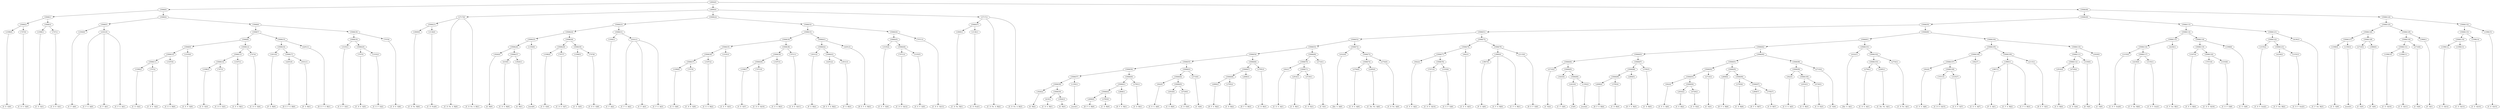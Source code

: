 digraph sample{
"L3398(0)"->"[C  E  G](0)"
"L747(0)"->"[C  D  E  G](0)"
"L5068(2)"->"L3398(0)"
"L5068(2)"->"L747(0)"
"L3398(1)"->"[C  E  G](1)"
"L747(1)"->"[C  D  E  G](1)"
"L5068(3)"->"L3398(1)"
"L5068(3)"->"L747(1)"
"L5068(1)"->"L5068(2)"
"L5068(1)"->"L5068(3)"
"L3304(0)"->"[C  F  A](0)"
"L4341(0)"->"[C  F  G  A](0)"
"L4341(0)"->"[C  F  A](1)"
"L4341(0)"->"[C  F  G  A](1)"
"L5068(5)"->"L3304(0)"
"L5068(5)"->"L4341(0)"
"L3398(2)"->"[C  E  G](2)"
"L747(2)"->"[C  D  E  G](2)"
"L5068(11)"->"L3398(2)"
"L5068(11)"->"L747(2)"
"L3187(0)"->"[C  E  G  B](0)"
"L5068(10)"->"L5068(11)"
"L5068(10)"->"L3187(0)"
"L3335(0)"->"[C  E  F  G](0)"
"L5068(9)"->"L5068(10)"
"L5068(9)"->"L3335(0)"
"L3398(3)"->"[C  E  G](3)"
"L747(3)"->"[C  D  E  G](3)"
"L5068(14)"->"L3398(3)"
"L5068(14)"->"L747(3)"
"L3187(1)"->"[C  E  G  B](1)"
"L5068(13)"->"L5068(14)"
"L5068(13)"->"L3187(1)"
"L747(4)"->"[C  D  E  G](4)"
"L5068(12)"->"L5068(13)"
"L5068(12)"->"L747(4)"
"L5068(8)"->"L5068(9)"
"L5068(8)"->"L5068(12)"
"L3031(0)"->"[F  G  B](0)"
"L4291(0)"->"[D  E  F  G  B](0)"
"L3031(1)"->"[F  G  B](1)"
"L5068(17)"->"L4291(0)"
"L5068(17)"->"L3031(1)"
"L5068(16)"->"L3031(0)"
"L5068(16)"->"L5068(17)"
"L4291(1)"->"[D  E  F  G  B](1)"
"L5068(15)"->"L5068(16)"
"L5068(15)"->"L4291(1)"
"L5068(7)"->"L5068(8)"
"L5068(7)"->"L5068(15)"
"L3335(1)"->"[C  E  F  G](1)"
"L747(5)"->"[C  D  E  G](5)"
"L3335(2)"->"[C  E  F  G](2)"
"L5068(20)"->"L747(5)"
"L5068(20)"->"L3335(2)"
"L5068(19)"->"L3335(1)"
"L5068(19)"->"L5068(20)"
"L747(6)"->"[C  D  E  G](6)"
"L5068(18)"->"L5068(19)"
"L5068(18)"->"L747(6)"
"L5068(6)"->"L5068(7)"
"L5068(6)"->"L5068(18)"
"L5068(4)"->"L5068(5)"
"L5068(4)"->"L5068(6)"
"L5068(0)"->"L5068(1)"
"L5068(0)"->"L5068(4)"
"L3069(0)"->"[C  D  Fis  B](0)"
"L3136(0)"->"[C  D  Fis](0)"
"L5068(21)"->"L3069(0)"
"L5068(21)"->"L3136(0)"
"L3717(0)"->"[C  D  Fis  A  B](0)"
"L3717(0)"->"L5068(21)"
"L3717(0)"->"[C  D  Fis  A  B](1)"
"L3926(0)"->"[G  B](0)"
"L619(0)"->"[C  D  G  B](0)"
"L3926(1)"->"[G  B](1)"
"L5068(27)"->"L619(0)"
"L5068(27)"->"L3926(1)"
"L5068(26)"->"L3926(0)"
"L5068(26)"->"L5068(27)"
"L1350(0)"->"[rest](0)"
"L5068(25)"->"L5068(26)"
"L5068(25)"->"L1350(0)"
"L3398(4)"->"[C  E  G](4)"
"L747(7)"->"[C  D  E  G](7)"
"L5068(29)"->"L3398(4)"
"L5068(29)"->"L747(7)"
"L3398(5)"->"[C  E  G](5)"
"L747(8)"->"[C  D  E  G](8)"
"L5068(30)"->"L3398(5)"
"L5068(30)"->"L747(8)"
"L5068(28)"->"L5068(29)"
"L5068(28)"->"L5068(30)"
"L5068(24)"->"L5068(25)"
"L5068(24)"->"L5068(28)"
"L3304(1)"->"[C  F  A](2)"
"L4341(1)"->"[C  F  G  A](2)"
"L4341(1)"->"[C  F  A](3)"
"L4341(1)"->"[C  F  G  A](3)"
"L5068(31)"->"L3304(1)"
"L5068(31)"->"L4341(1)"
"L5068(23)"->"L5068(24)"
"L5068(23)"->"L5068(31)"
"L3398(6)"->"[C  E  G](6)"
"L747(9)"->"[C  D  E  G](9)"
"L5068(37)"->"L3398(6)"
"L5068(37)"->"L747(9)"
"L3187(2)"->"[C  E  G  B](2)"
"L5068(36)"->"L5068(37)"
"L5068(36)"->"L3187(2)"
"L3335(3)"->"[C  E  F  G](3)"
"L5068(35)"->"L5068(36)"
"L5068(35)"->"L3335(3)"
"L3398(7)"->"[C  E  G](7)"
"L747(10)"->"[C  D  E  G](10)"
"L5068(40)"->"L3398(7)"
"L5068(40)"->"L747(10)"
"L3187(3)"->"[C  E  G  B](3)"
"L5068(39)"->"L5068(40)"
"L5068(39)"->"L3187(3)"
"L747(11)"->"[C  D  E  G](11)"
"L5068(38)"->"L5068(39)"
"L5068(38)"->"L747(11)"
"L5068(34)"->"L5068(35)"
"L5068(34)"->"L5068(38)"
"L3031(2)"->"[F  G  B](2)"
"L4291(2)"->"[D  E  F  G  B](2)"
"L3031(3)"->"[F  G  B](3)"
"L5068(43)"->"L4291(2)"
"L5068(43)"->"L3031(3)"
"L5068(42)"->"L3031(2)"
"L5068(42)"->"L5068(43)"
"L4291(3)"->"[D  E  F  G  B](3)"
"L5068(41)"->"L5068(42)"
"L5068(41)"->"L4291(3)"
"L5068(33)"->"L5068(34)"
"L5068(33)"->"L5068(41)"
"L3335(4)"->"[C  E  F  G](4)"
"L747(12)"->"[C  D  E  G](12)"
"L3335(5)"->"[C  E  F  G](5)"
"L5068(46)"->"L747(12)"
"L5068(46)"->"L3335(5)"
"L5068(45)"->"L3335(4)"
"L5068(45)"->"L5068(46)"
"L747(13)"->"[C  D  E  G](13)"
"L5068(44)"->"L5068(45)"
"L5068(44)"->"L747(13)"
"L5068(32)"->"L5068(33)"
"L5068(32)"->"L5068(44)"
"L5068(22)"->"L5068(23)"
"L5068(22)"->"L5068(32)"
"L3069(1)"->"[C  D  Fis  B](1)"
"L3136(1)"->"[C  D  Fis](1)"
"L5068(47)"->"L3069(1)"
"L5068(47)"->"L3136(1)"
"L3717(1)"->"[C  D  Fis  A  B](2)"
"L3717(1)"->"L5068(47)"
"L3717(1)"->"[C  D  Fis  A  B](3)"
"L4890(0)"->"L3717(0)"
"L4890(0)"->"L5068(22)"
"L4890(0)"->"L3717(1)"
"L3926(2)"->"[G  B](2)"
"L619(1)"->"[C  D  G  B](1)"
"L3926(3)"->"[G  B](3)"
"L5068(59)"->"L619(1)"
"L5068(59)"->"L3926(3)"
"L5068(58)"->"L3926(2)"
"L5068(58)"->"L5068(59)"
"L1350(1)"->"[rest](1)"
"L5068(57)"->"L5068(58)"
"L5068(57)"->"L1350(1)"
"L2808(0)"->"[D  F  G  B](0)"
"L3785(0)"->"[C  D  B](0)"
"L5068(62)"->"L2808(0)"
"L5068(62)"->"L3785(0)"
"L2808(1)"->"[D  F  G  B](1)"
"L5068(61)"->"L5068(62)"
"L5068(61)"->"L2808(1)"
"L3785(1)"->"[C  D  B](1)"
"L5068(60)"->"L5068(61)"
"L5068(60)"->"L3785(1)"
"L5068(56)"->"L5068(57)"
"L5068(56)"->"L5068(60)"
"L942(0)"->"[C  E  G  A](0)"
"L2916(0)"->"[C  E  B](0)"
"L4729(0)"->"[C  D  E](0)"
"L5068(65)"->"L2916(0)"
"L5068(65)"->"L4729(0)"
"L5068(64)"->"L942(0)"
"L5068(64)"->"L5068(65)"
"L2710(0)"->"[C  E](0)"
"L5068(63)"->"L5068(64)"
"L5068(63)"->"L2710(0)"
"L5068(55)"->"L5068(56)"
"L5068(55)"->"L5068(63)"
"L2808(2)"->"[D  F  G  B](2)"
"L3785(2)"->"[C  D  B](2)"
"L5068(68)"->"L2808(2)"
"L5068(68)"->"L3785(2)"
"L2808(3)"->"[D  F  G  B](3)"
"L5068(67)"->"L5068(68)"
"L5068(67)"->"L2808(3)"
"L3785(3)"->"[C  D  B](3)"
"L5068(66)"->"L5068(67)"
"L5068(66)"->"L3785(3)"
"L5068(54)"->"L5068(55)"
"L5068(54)"->"L5068(66)"
"L942(1)"->"[C  E  G  A](1)"
"L2916(1)"->"[C  E  B](1)"
"L4729(1)"->"[C  D  E](1)"
"L5068(71)"->"L2916(1)"
"L5068(71)"->"L4729(1)"
"L5068(70)"->"L942(1)"
"L5068(70)"->"L5068(71)"
"L2710(1)"->"[C  E](1)"
"L5068(69)"->"L5068(70)"
"L5068(69)"->"L2710(1)"
"L5068(53)"->"L5068(54)"
"L5068(53)"->"L5068(69)"
"L4322(0)"->"[Dis  G  A](0)"
"L2794(0)"->"[C  D  G  A](0)"
"L2285(0)"->"[C  Dis  Fis  A](0)"
"L5068(74)"->"L2794(0)"
"L5068(74)"->"L2285(0)"
"L2754(0)"->"[C  D  Fis  A](0)"
"L5068(73)"->"L5068(74)"
"L5068(73)"->"L2754(0)"
"L5068(72)"->"L4322(0)"
"L5068(72)"->"L5068(73)"
"L5068(52)"->"L5068(53)"
"L5068(52)"->"L5068(72)"
"L942(2)"->"[C  E  G  A](2)"
"L747(14)"->"[C  D  E  G](14)"
"L3335(6)"->"[C  E  F  G](6)"
"L5068(78)"->"L747(14)"
"L5068(78)"->"L3335(6)"
"L5068(77)"->"L942(2)"
"L5068(77)"->"L5068(78)"
"L942(3)"->"[C  E  G  A](3)"
"L5068(76)"->"L5068(77)"
"L5068(76)"->"L942(3)"
"L3967(0)"->"[F  G  A](0)"
"L3980(0)"->"[C  F  G  B](0)"
"L3980(0)"->"L3967(0)"
"L3980(0)"->"[C  F  G  B](1)"
"L2115(0)"->"[D  E  F  G](0)"
"L5068(79)"->"L3980(0)"
"L5068(79)"->"L2115(0)"
"L5068(75)"->"L5068(76)"
"L5068(75)"->"L5068(79)"
"L5068(51)"->"L5068(52)"
"L5068(51)"->"L5068(75)"
"L2710(2)"->"[C  E](2)"
"L3025(0)"->"[C  F  G](0)"
"L2423(0)"->"[C](0)"
"L1350(2)"->"[rest](2)"
"L5068(86)"->"L2423(0)"
"L5068(86)"->"L1350(2)"
"L5068(85)"->"L3025(0)"
"L5068(85)"->"L5068(86)"
"L5068(84)"->"L2710(2)"
"L5068(84)"->"L5068(85)"
"L2808(4)"->"[D  F  G  B](4)"
"L3785(4)"->"[C  D  B](4)"
"L5068(89)"->"L2808(4)"
"L5068(89)"->"L3785(4)"
"L2808(5)"->"[D  F  G  B](5)"
"L5068(88)"->"L5068(89)"
"L5068(88)"->"L2808(5)"
"L3785(5)"->"[C  D  B](5)"
"L5068(87)"->"L5068(88)"
"L5068(87)"->"L3785(5)"
"L5068(83)"->"L5068(84)"
"L5068(83)"->"L5068(87)"
"L942(4)"->"[C  E  G  A](4)"
"L2916(2)"->"[C  E  B](2)"
"L4729(2)"->"[C  D  E](2)"
"L5068(94)"->"L2916(2)"
"L5068(94)"->"L4729(2)"
"L5068(93)"->"L942(4)"
"L5068(93)"->"L5068(94)"
"L2710(3)"->"[C  E](3)"
"L5068(92)"->"L5068(93)"
"L5068(92)"->"L2710(3)"
"L2808(6)"->"[D  F  G  B](6)"
"L3785(6)"->"[C  D  B](6)"
"L2808(7)"->"[D  F  G  B](7)"
"L3785(7)"->"[C  D  B](7)"
"L5068(97)"->"L2808(7)"
"L5068(97)"->"L3785(7)"
"L5068(96)"->"L3785(6)"
"L5068(96)"->"L5068(97)"
"L5068(95)"->"L2808(6)"
"L5068(95)"->"L5068(96)"
"L5068(91)"->"L5068(92)"
"L5068(91)"->"L5068(95)"
"L942(5)"->"[C  E  G  A](5)"
"L2916(3)"->"[C  E  B](3)"
"L4729(3)"->"[C  D  E](3)"
"L5068(100)"->"L2916(3)"
"L5068(100)"->"L4729(3)"
"L5068(99)"->"L942(5)"
"L5068(99)"->"L5068(100)"
"L2710(4)"->"[C  E](4)"
"L5068(98)"->"L5068(99)"
"L5068(98)"->"L2710(4)"
"L5068(90)"->"L5068(91)"
"L5068(90)"->"L5068(98)"
"L5068(82)"->"L5068(83)"
"L5068(82)"->"L5068(90)"
"L4322(1)"->"[Dis  G  A](1)"
"L2794(1)"->"[C  D  G  A](1)"
"L2285(1)"->"[C  Dis  Fis  A](1)"
"L5068(103)"->"L2794(1)"
"L5068(103)"->"L2285(1)"
"L2754(1)"->"[C  D  Fis  A](1)"
"L5068(102)"->"L5068(103)"
"L5068(102)"->"L2754(1)"
"L5068(101)"->"L4322(1)"
"L5068(101)"->"L5068(102)"
"L5068(81)"->"L5068(82)"
"L5068(81)"->"L5068(101)"
"L942(6)"->"[C  E  G  A](6)"
"L747(15)"->"[C  D  E  G](15)"
"L3335(7)"->"[C  E  F  G](7)"
"L5068(108)"->"L747(15)"
"L5068(108)"->"L3335(7)"
"L5068(107)"->"L942(6)"
"L5068(107)"->"L5068(108)"
"L942(7)"->"[C  E  G  A](7)"
"L5068(106)"->"L5068(107)"
"L5068(106)"->"L942(7)"
"L3967(1)"->"[F  G  A](1)"
"L3980(1)"->"[C  F  G  B](2)"
"L3980(1)"->"L3967(1)"
"L3980(1)"->"[C  F  G  B](3)"
"L2115(1)"->"[D  E  F  G](1)"
"L5068(109)"->"L3980(1)"
"L5068(109)"->"L2115(1)"
"L5068(105)"->"L5068(106)"
"L5068(105)"->"L5068(109)"
"L2916(4)"->"[C  E  B](4)"
"L4729(4)"->"[C  D  E](4)"
"L5068(112)"->"L2916(4)"
"L5068(112)"->"L4729(4)"
"L3339(0)"->"[E  F](0)"
"L5068(111)"->"L5068(112)"
"L5068(111)"->"L3339(0)"
"L2929(0)"->"[C  G](0)"
"L5068(110)"->"L5068(111)"
"L5068(110)"->"L2929(0)"
"L5068(104)"->"L5068(105)"
"L5068(104)"->"L5068(110)"
"L5068(80)"->"L5068(81)"
"L5068(80)"->"L5068(104)"
"L5068(50)"->"L5068(51)"
"L5068(50)"->"L5068(80)"
"L3155(0)"->"[C  D  F  Gis](0)"
"L4236(0)"->"[C  F  Gis  B](0)"
"L3155(1)"->"[C  D  F  Gis](1)"
"L5068(117)"->"L4236(0)"
"L5068(117)"->"L3155(1)"
"L5068(116)"->"L3155(0)"
"L5068(116)"->"L5068(117)"
"L4236(1)"->"[C  F  Gis  B](1)"
"L5068(115)"->"L5068(116)"
"L5068(115)"->"L4236(1)"
"L3187(4)"->"[C  E  G  B](4)"
"L747(16)"->"[C  D  E  G](16)"
"L3335(8)"->"[C  E  F  G](8)"
"L5068(120)"->"L747(16)"
"L5068(120)"->"L3335(8)"
"L5068(119)"->"L3187(4)"
"L5068(119)"->"L5068(120)"
"L3398(8)"->"[C  E  G](8)"
"L5068(118)"->"L5068(119)"
"L5068(118)"->"L3398(8)"
"L5068(114)"->"L5068(115)"
"L5068(114)"->"L5068(118)"
"L3155(2)"->"[C  D  F  Gis](2)"
"L4236(2)"->"[C  F  Gis  B](2)"
"L3155(3)"->"[C  D  F  Gis](3)"
"L5068(123)"->"L4236(2)"
"L5068(123)"->"L3155(3)"
"L5068(122)"->"L3155(2)"
"L5068(122)"->"L5068(123)"
"L4236(3)"->"[C  F  Gis  B](3)"
"L5068(121)"->"L5068(122)"
"L5068(121)"->"L4236(3)"
"L5068(113)"->"L5068(114)"
"L5068(113)"->"L5068(121)"
"L5068(49)"->"L5068(50)"
"L5068(49)"->"L5068(113)"
"L3398(9)"->"[C  E  G](9)"
"L1350(3)"->"[rest](3)"
"L5068(127)"->"L3398(9)"
"L5068(127)"->"L1350(3)"
"L2710(5)"->"[C  E](5)"
"L3968(0)"->"[F  G](0)"
"L5068(128)"->"L2710(5)"
"L5068(128)"->"L3968(0)"
"L5068(126)"->"L5068(127)"
"L5068(126)"->"L5068(128)"
"L3398(10)"->"[C  E  G](10)"
"L3398(11)"->"[C  E  G](11)"
"L5068(131)"->"L3398(10)"
"L5068(131)"->"L3398(11)"
"L2710(6)"->"[C  E](6)"
"L5068(130)"->"L5068(131)"
"L5068(130)"->"L2710(6)"
"L3968(1)"->"[F  G](1)"
"L5068(129)"->"L5068(130)"
"L5068(129)"->"L3968(1)"
"L5068(125)"->"L5068(126)"
"L5068(125)"->"L5068(129)"
"L3398(12)"->"[C  E  G](12)"
"L3398(13)"->"[C  E  G](13)"
"L5068(134)"->"L3398(12)"
"L5068(134)"->"L3398(13)"
"L3398(14)"->"[C  E  G](14)"
"L5068(133)"->"L5068(134)"
"L5068(133)"->"L3398(14)"
"L3398(15)"->"[C  E  G](15)"
"L5068(132)"->"L5068(133)"
"L5068(132)"->"L3398(15)"
"L5068(124)"->"L5068(125)"
"L5068(124)"->"L5068(132)"
"L5068(48)"->"L5068(49)"
"L5068(48)"->"L5068(124)"
"L4904(0)"->"L5068(0)"
"L4904(0)"->"L4890(0)"
"L4904(0)"->"L5068(48)"
{rank = min; "L4904(0)"}
{rank = same; "L5068(0)"; "L4890(0)"; "L5068(48)";}
{rank = same; "L5068(1)"; "L5068(4)"; "L3717(0)"; "L5068(22)"; "L3717(1)"; "L5068(49)"; "L5068(124)";}
{rank = same; "L5068(2)"; "L5068(3)"; "L5068(5)"; "L5068(6)"; "L5068(21)"; "L5068(23)"; "L5068(32)"; "L5068(47)"; "L5068(50)"; "L5068(113)"; "L5068(125)"; "L5068(132)";}
{rank = same; "L3398(0)"; "L747(0)"; "L3398(1)"; "L747(1)"; "L3304(0)"; "L4341(0)"; "L5068(7)"; "L5068(18)"; "L3069(0)"; "L3136(0)"; "L5068(24)"; "L5068(31)"; "L5068(33)"; "L5068(44)"; "L3069(1)"; "L3136(1)"; "L5068(51)"; "L5068(80)"; "L5068(114)"; "L5068(121)"; "L5068(126)"; "L5068(129)"; "L5068(133)"; "L3398(15)";}
{rank = same; "L5068(8)"; "L5068(15)"; "L5068(19)"; "L747(6)"; "L5068(25)"; "L5068(28)"; "L3304(1)"; "L4341(1)"; "L5068(34)"; "L5068(41)"; "L5068(45)"; "L747(13)"; "L5068(52)"; "L5068(75)"; "L5068(81)"; "L5068(104)"; "L5068(115)"; "L5068(118)"; "L5068(122)"; "L4236(3)"; "L5068(127)"; "L5068(128)"; "L5068(130)"; "L3968(1)"; "L5068(134)"; "L3398(14)";}
{rank = same; "L5068(9)"; "L5068(12)"; "L5068(16)"; "L4291(1)"; "L3335(1)"; "L5068(20)"; "L5068(26)"; "L1350(0)"; "L5068(29)"; "L5068(30)"; "L5068(35)"; "L5068(38)"; "L5068(42)"; "L4291(3)"; "L3335(4)"; "L5068(46)"; "L5068(53)"; "L5068(72)"; "L5068(76)"; "L5068(79)"; "L5068(82)"; "L5068(101)"; "L5068(105)"; "L5068(110)"; "L5068(116)"; "L4236(1)"; "L5068(119)"; "L3398(8)"; "L3155(2)"; "L5068(123)"; "L3398(9)"; "L1350(3)"; "L2710(5)"; "L3968(0)"; "L5068(131)"; "L2710(6)"; "L3398(12)"; "L3398(13)";}
{rank = same; "L5068(10)"; "L3335(0)"; "L5068(13)"; "L747(4)"; "L3031(0)"; "L5068(17)"; "L747(5)"; "L3335(2)"; "L3926(0)"; "L5068(27)"; "L3398(4)"; "L747(7)"; "L3398(5)"; "L747(8)"; "L5068(36)"; "L3335(3)"; "L5068(39)"; "L747(11)"; "L3031(2)"; "L5068(43)"; "L747(12)"; "L3335(5)"; "L5068(54)"; "L5068(69)"; "L4322(0)"; "L5068(73)"; "L5068(77)"; "L942(3)"; "L3980(0)"; "L2115(0)"; "L5068(83)"; "L5068(90)"; "L4322(1)"; "L5068(102)"; "L5068(106)"; "L5068(109)"; "L5068(111)"; "L2929(0)"; "L3155(0)"; "L5068(117)"; "L3187(4)"; "L5068(120)"; "L4236(2)"; "L3155(3)"; "L3398(10)"; "L3398(11)";}
{rank = same; "L5068(11)"; "L3187(0)"; "L5068(14)"; "L3187(1)"; "L4291(0)"; "L3031(1)"; "L619(0)"; "L3926(1)"; "L5068(37)"; "L3187(2)"; "L5068(40)"; "L3187(3)"; "L4291(2)"; "L3031(3)"; "L5068(55)"; "L5068(66)"; "L5068(70)"; "L2710(1)"; "L5068(74)"; "L2754(0)"; "L942(2)"; "L5068(78)"; "L3967(0)"; "L5068(84)"; "L5068(87)"; "L5068(91)"; "L5068(98)"; "L5068(103)"; "L2754(1)"; "L5068(107)"; "L942(7)"; "L3980(1)"; "L2115(1)"; "L5068(112)"; "L3339(0)"; "L4236(0)"; "L3155(1)"; "L747(16)"; "L3335(8)";}
{rank = same; "L3398(2)"; "L747(2)"; "L3398(3)"; "L747(3)"; "L3398(6)"; "L747(9)"; "L3398(7)"; "L747(10)"; "L5068(56)"; "L5068(63)"; "L5068(67)"; "L3785(3)"; "L942(1)"; "L5068(71)"; "L2794(0)"; "L2285(0)"; "L747(14)"; "L3335(6)"; "L2710(2)"; "L5068(85)"; "L5068(88)"; "L3785(5)"; "L5068(92)"; "L5068(95)"; "L5068(99)"; "L2710(4)"; "L2794(1)"; "L2285(1)"; "L942(6)"; "L5068(108)"; "L3967(1)"; "L2916(4)"; "L4729(4)";}
{rank = same; "L5068(57)"; "L5068(60)"; "L5068(64)"; "L2710(0)"; "L5068(68)"; "L2808(3)"; "L2916(1)"; "L4729(1)"; "L3025(0)"; "L5068(86)"; "L5068(89)"; "L2808(5)"; "L5068(93)"; "L2710(3)"; "L2808(6)"; "L5068(96)"; "L942(5)"; "L5068(100)"; "L747(15)"; "L3335(7)";}
{rank = same; "L5068(58)"; "L1350(1)"; "L5068(61)"; "L3785(1)"; "L942(0)"; "L5068(65)"; "L2808(2)"; "L3785(2)"; "L2423(0)"; "L1350(2)"; "L2808(4)"; "L3785(4)"; "L942(4)"; "L5068(94)"; "L3785(6)"; "L5068(97)"; "L2916(3)"; "L4729(3)";}
{rank = same; "L3926(2)"; "L5068(59)"; "L5068(62)"; "L2808(1)"; "L2916(0)"; "L4729(0)"; "L2916(2)"; "L4729(2)"; "L2808(7)"; "L3785(7)";}
{rank = same; "L619(1)"; "L3926(3)"; "L2808(0)"; "L3785(0)";}
{rank = max; "[C  D  B](0)"; "[C  D  B](1)"; "[C  D  B](2)"; "[C  D  B](3)"; "[C  D  B](4)"; "[C  D  B](5)"; "[C  D  B](6)"; "[C  D  B](7)"; "[C  D  E  G](0)"; "[C  D  E  G](1)"; "[C  D  E  G](10)"; "[C  D  E  G](11)"; "[C  D  E  G](12)"; "[C  D  E  G](13)"; "[C  D  E  G](14)"; "[C  D  E  G](15)"; "[C  D  E  G](16)"; "[C  D  E  G](2)"; "[C  D  E  G](3)"; "[C  D  E  G](4)"; "[C  D  E  G](5)"; "[C  D  E  G](6)"; "[C  D  E  G](7)"; "[C  D  E  G](8)"; "[C  D  E  G](9)"; "[C  D  E](0)"; "[C  D  E](1)"; "[C  D  E](2)"; "[C  D  E](3)"; "[C  D  E](4)"; "[C  D  F  Gis](0)"; "[C  D  F  Gis](1)"; "[C  D  F  Gis](2)"; "[C  D  F  Gis](3)"; "[C  D  Fis  A  B](0)"; "[C  D  Fis  A  B](1)"; "[C  D  Fis  A  B](2)"; "[C  D  Fis  A  B](3)"; "[C  D  Fis  A](0)"; "[C  D  Fis  A](1)"; "[C  D  Fis  B](0)"; "[C  D  Fis  B](1)"; "[C  D  Fis](0)"; "[C  D  Fis](1)"; "[C  D  G  A](0)"; "[C  D  G  A](1)"; "[C  D  G  B](0)"; "[C  D  G  B](1)"; "[C  Dis  Fis  A](0)"; "[C  Dis  Fis  A](1)"; "[C  E  B](0)"; "[C  E  B](1)"; "[C  E  B](2)"; "[C  E  B](3)"; "[C  E  B](4)"; "[C  E  F  G](0)"; "[C  E  F  G](1)"; "[C  E  F  G](2)"; "[C  E  F  G](3)"; "[C  E  F  G](4)"; "[C  E  F  G](5)"; "[C  E  F  G](6)"; "[C  E  F  G](7)"; "[C  E  F  G](8)"; "[C  E  G  A](0)"; "[C  E  G  A](1)"; "[C  E  G  A](2)"; "[C  E  G  A](3)"; "[C  E  G  A](4)"; "[C  E  G  A](5)"; "[C  E  G  A](6)"; "[C  E  G  A](7)"; "[C  E  G  B](0)"; "[C  E  G  B](1)"; "[C  E  G  B](2)"; "[C  E  G  B](3)"; "[C  E  G  B](4)"; "[C  E  G](0)"; "[C  E  G](1)"; "[C  E  G](10)"; "[C  E  G](11)"; "[C  E  G](12)"; "[C  E  G](13)"; "[C  E  G](14)"; "[C  E  G](15)"; "[C  E  G](2)"; "[C  E  G](3)"; "[C  E  G](4)"; "[C  E  G](5)"; "[C  E  G](6)"; "[C  E  G](7)"; "[C  E  G](8)"; "[C  E  G](9)"; "[C  E](0)"; "[C  E](1)"; "[C  E](2)"; "[C  E](3)"; "[C  E](4)"; "[C  E](5)"; "[C  E](6)"; "[C  F  A](0)"; "[C  F  A](1)"; "[C  F  A](2)"; "[C  F  A](3)"; "[C  F  G  A](0)"; "[C  F  G  A](1)"; "[C  F  G  A](2)"; "[C  F  G  A](3)"; "[C  F  G  B](0)"; "[C  F  G  B](1)"; "[C  F  G  B](2)"; "[C  F  G  B](3)"; "[C  F  G](0)"; "[C  F  Gis  B](0)"; "[C  F  Gis  B](1)"; "[C  F  Gis  B](2)"; "[C  F  Gis  B](3)"; "[C  G](0)"; "[C](0)"; "[D  E  F  G  B](0)"; "[D  E  F  G  B](1)"; "[D  E  F  G  B](2)"; "[D  E  F  G  B](3)"; "[D  E  F  G](0)"; "[D  E  F  G](1)"; "[D  F  G  B](0)"; "[D  F  G  B](1)"; "[D  F  G  B](2)"; "[D  F  G  B](3)"; "[D  F  G  B](4)"; "[D  F  G  B](5)"; "[D  F  G  B](6)"; "[D  F  G  B](7)"; "[Dis  G  A](0)"; "[Dis  G  A](1)"; "[E  F](0)"; "[F  G  A](0)"; "[F  G  A](1)"; "[F  G  B](0)"; "[F  G  B](1)"; "[F  G  B](2)"; "[F  G  B](3)"; "[F  G](0)"; "[F  G](1)"; "[G  B](0)"; "[G  B](1)"; "[G  B](2)"; "[G  B](3)"; "[rest](0)"; "[rest](1)"; "[rest](2)"; "[rest](3)";}
}